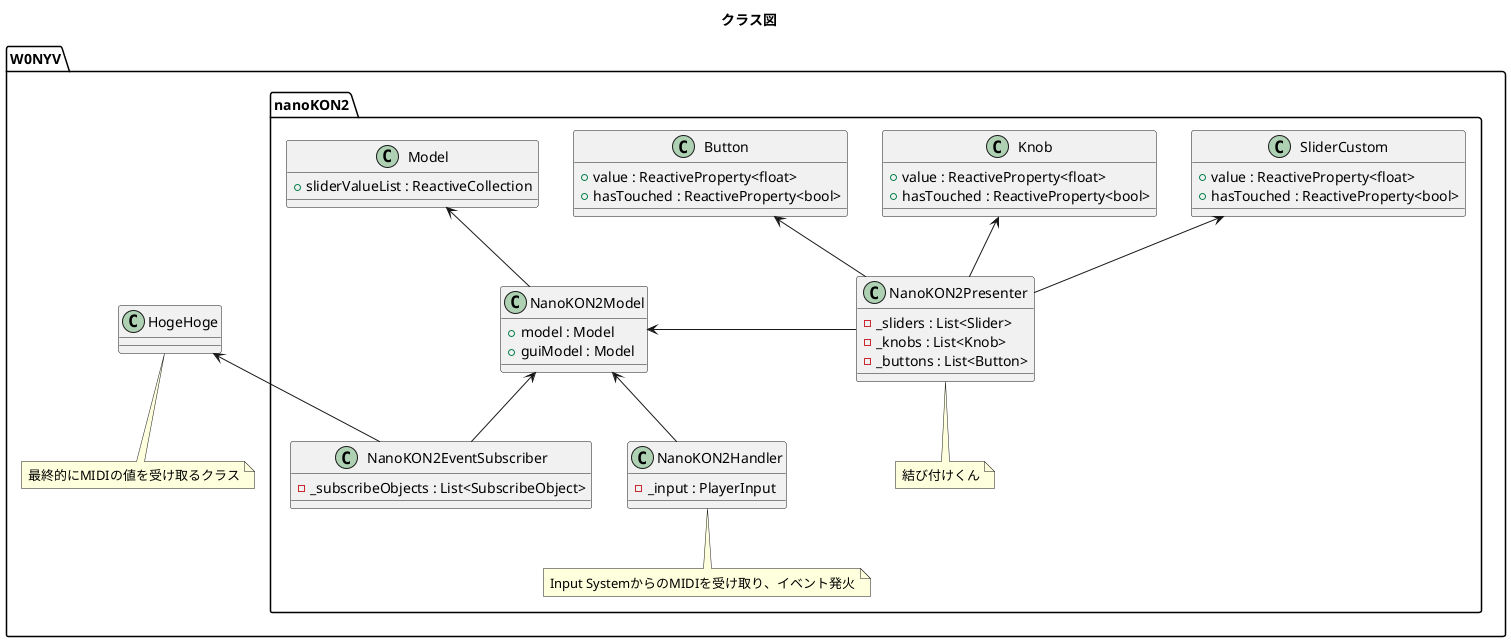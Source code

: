 @startuml nanoKON2-Setup

title クラス図

namespace W0NYV {

    namespace nanoKON2 {

        class NanoKON2Handler {
            - _input : PlayerInput
        }
        note bottom: Input SystemからのMIDIを受け取り、イベント発火

        class NanoKON2Model {
            + model : Model
            + guiModel : Model
        }

        class NanoKON2Presenter {
            - _sliders : List<Slider>
            - _knobs : List<Knob>
            - _buttons : List<Button>

        }
        note bottom: 結び付けくん

        class NanoKON2EventSubscriber {
            - _subscribeObjects : List<SubscribeObject>
        }

        class Model {
            + sliderValueList : ReactiveCollection
        }

        class SliderCustom {
            + value : ReactiveProperty<float>
            + hasTouched : ReactiveProperty<bool>
        }

        class Knob {
            + value : ReactiveProperty<float>
            + hasTouched : ReactiveProperty<bool>
        }

        class Button {
            + value : ReactiveProperty<float>
            + hasTouched : ReactiveProperty<bool>
        }

        Model <-- NanoKON2Model 

        NanoKON2Model <-- NanoKON2Handler
        NanoKON2Model <- NanoKON2Presenter
        NanoKON2Model <-- NanoKON2EventSubscriber

        SliderCustom <-- NanoKON2Presenter
        Knob <-- NanoKON2Presenter
        Button <-- NanoKON2Presenter

    }

    class HogeHoge{}
    note bottom: 最終的にMIDIの値を受け取るクラス

    HogeHoge <-- W0NYV.nanoKON2.NanoKON2EventSubscriber

}

@enduml